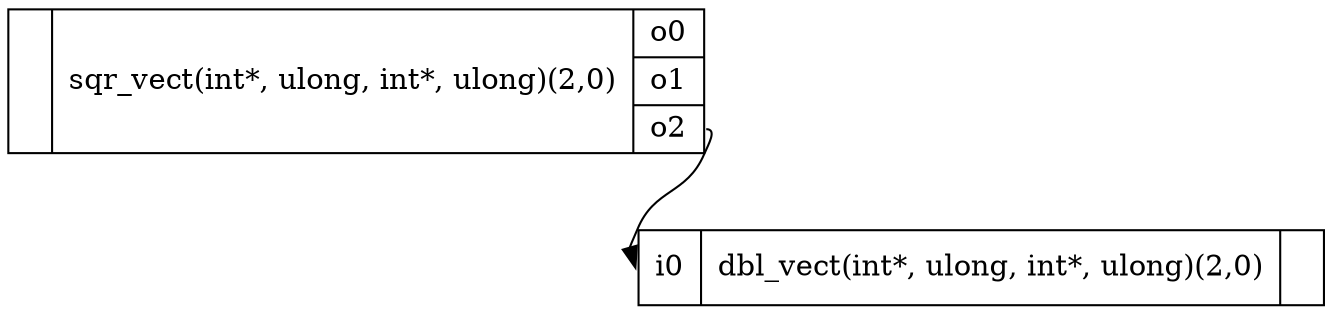 digraph structs {
	node [shape=record];
	"sqr_vect(int*, ulong, int*, ulong)(2,0)" [label="{}|sqr_vect(int*, ulong, int*, ulong)(2,0)|{<o0>o0|<o1>o1|<o2>o2}"];
	"dbl_vect(int*, ulong, int*, ulong)(2,0)" [label="{<i0>i0}|dbl_vect(int*, ulong, int*, ulong)(2,0)|{}"];

	"sqr_vect(int*, ulong, int*, ulong)(2,0)" -> "dbl_vect(int*, ulong, int*, ulong)(2,0)" [headport=i0, tailport=o2, ];
}

